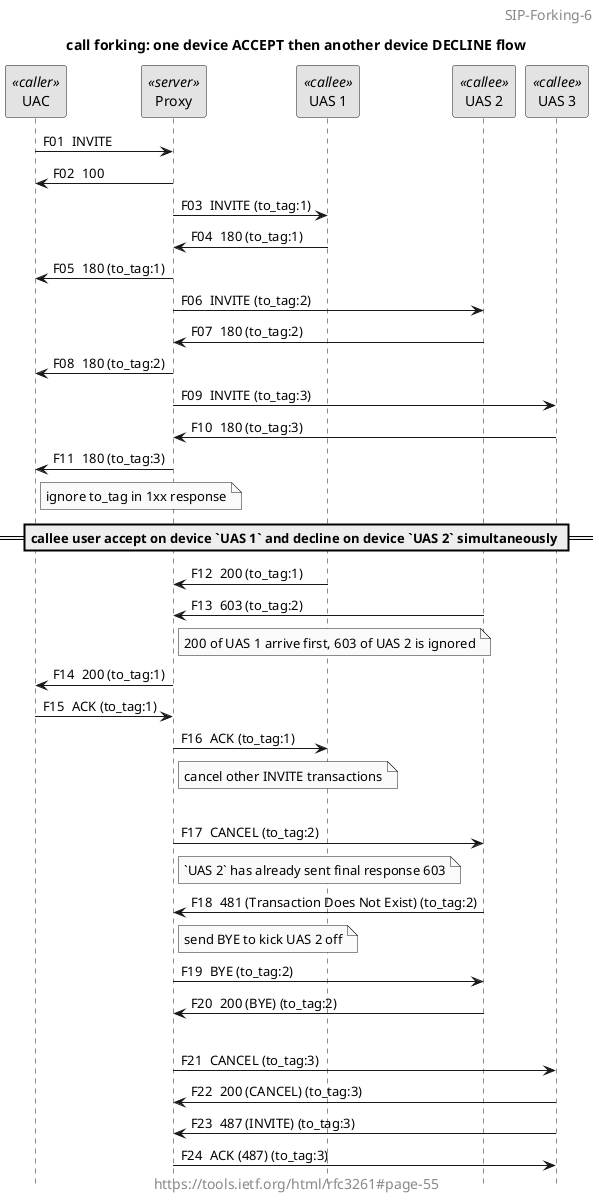 @startuml
title call forking: one device ACCEPT then another device DECLINE flow

skinparam monochrome true
autonumber "F00 "
hide footbox
'skinparam BoxPadding 40

skinparam headerFontSize 14
header SIP-Forking-6

'box "caller"
participant "UAC" as Caller_UAC <<caller>>
'end box

'box "proxy"
participant "Proxy" as Proxy <<server>>
'end box

'box "callee"
participant "UAS 1" as Callee_UAS_1 <<callee>>
participant "UAS 2" as Callee_UAS_2 <<callee>>
participant "UAS 3" as Callee_UAS_3 <<callee>>
'end box

Caller_UAC -> Proxy: INVITE
Caller_UAC <- Proxy: 100

Proxy -> Callee_UAS_1: INVITE (to_tag:1)
Proxy <- Callee_UAS_1: 180 (to_tag:1)
Caller_UAC <- Proxy: 180 (to_tag:1)

Proxy -> Callee_UAS_2: INVITE (to_tag:2)
Proxy <- Callee_UAS_2: 180 (to_tag:2)
Caller_UAC <- Proxy: 180 (to_tag:2)

Proxy -> Callee_UAS_3: INVITE (to_tag:3)
Proxy <- Callee_UAS_3: 180 (to_tag:3)
Caller_UAC <- Proxy: 180 (to_tag:3)

note right of Caller_UAC: ignore to_tag in 1xx response

== callee user accept on device `UAS 1` and decline on device `UAS 2` simultaneously ==

Proxy <- Callee_UAS_1: 200 (to_tag:1)
Proxy <- Callee_UAS_2: 603 (to_tag:2)
note right of Proxy: 200 of UAS 1 arrive first, 603 of UAS 2 is ignored
Caller_UAC <- Proxy: 200 (to_tag:1)
Caller_UAC -> Proxy: ACK (to_tag:1)
Proxy -> Callee_UAS_1: ACK (to_tag:1)
note right of Proxy: cancel other INVITE transactions
|||
Proxy -> Callee_UAS_2: CANCEL (to_tag:2)
note right of Proxy: `UAS 2` has already sent final response 603
Proxy <- Callee_UAS_2: 481 (Transaction Does Not Exist) (to_tag:2)
note right of Proxy: send BYE to kick UAS 2 off 
Proxy -> Callee_UAS_2: BYE (to_tag:2)
Proxy <- Callee_UAS_2: 200 (BYE) (to_tag:2)
|||
Proxy -> Callee_UAS_3: CANCEL (to_tag:3)
Proxy <- Callee_UAS_3: 200 (CANCEL) (to_tag:3)
Proxy <- Callee_UAS_3: 487 (INVITE) (to_tag:3)
Proxy -> Callee_UAS_3: ACK (487) (to_tag:3)

skinparam footerFontSize 14
footer https://tools.ietf.org/html/rfc3261#page-55

@enduml
